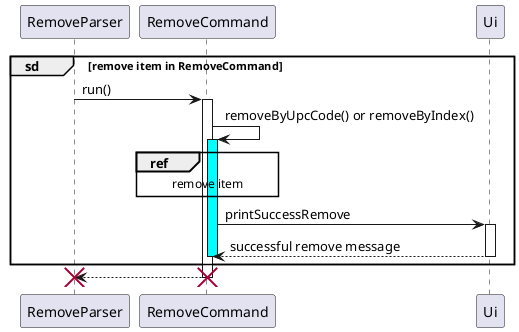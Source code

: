 @startuml
'https://plantuml.com/sequence-diagram

participant RemoveParser
group sd [remove item in RemoveCommand]
    RemoveParser -> RemoveCommand: run()
participant Ui
    activate RemoveCommand
        RemoveCommand -> RemoveCommand: removeByUpcCode() or removeByIndex()
        activate RemoveCommand #cyan
        ref over RemoveCommand
            remove item
        end ref
        RemoveCommand -> Ui: printSuccessRemove
        activate Ui
        return successful remove message
        deactivate
    end
return
destroy RemoveCommand
destroy RemoveParser

@enduml